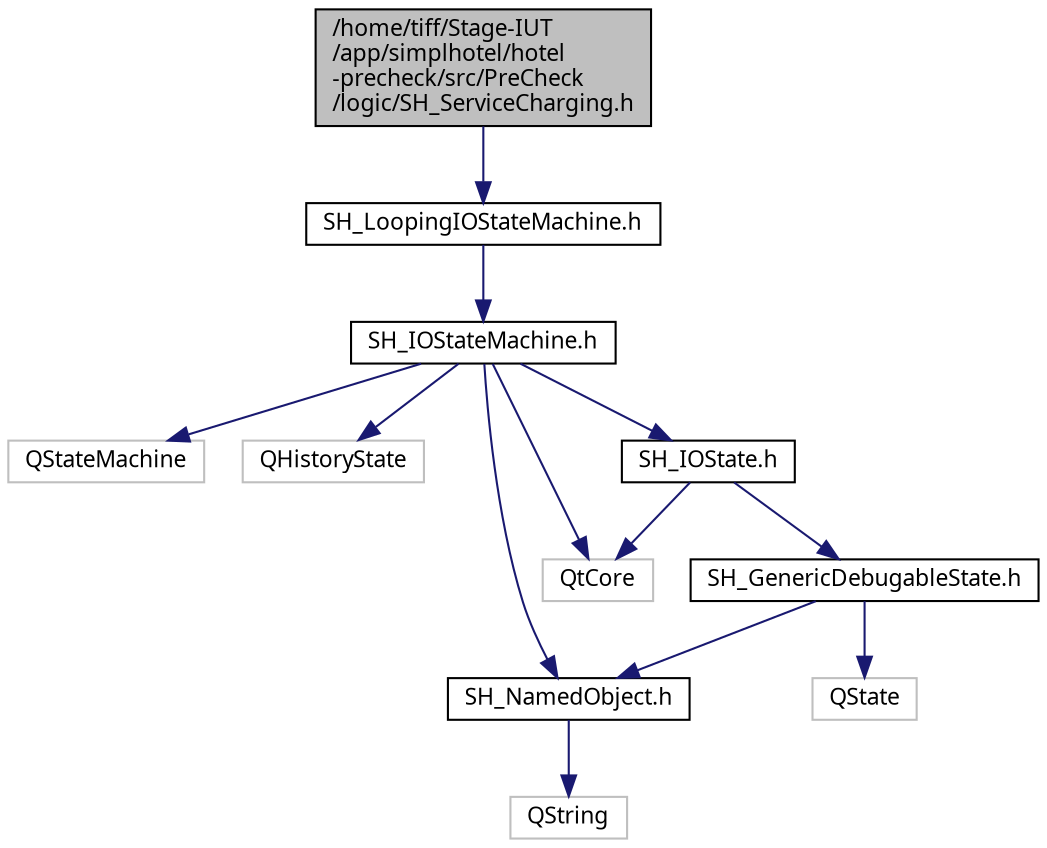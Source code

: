 digraph "/home/tiff/Stage-IUT/app/simplhotel/hotel-precheck/src/PreCheck/logic/SH_ServiceCharging.h"
{
 // INTERACTIVE_SVG=YES
  bgcolor="transparent";
  edge [fontname="Verdana",fontsize="11",labelfontname="Verdana",labelfontsize="11"];
  node [fontname="Verdana",fontsize="11",shape=record];
  Node1 [label="/home/tiff/Stage-IUT\l/app/simplhotel/hotel\l-precheck/src/PreCheck\l/logic/SH_ServiceCharging.h",height=0.2,width=0.4,color="black", fillcolor="grey75", style="filled" fontcolor="black"];
  Node1 -> Node2 [color="midnightblue",fontsize="11",style="solid"];
  Node2 [label="SH_LoopingIOStateMachine.h",height=0.2,width=0.4,color="black",URL="$SH__LoopingIOStateMachine_8h.html"];
  Node2 -> Node3 [color="midnightblue",fontsize="11",style="solid"];
  Node3 [label="SH_IOStateMachine.h",height=0.2,width=0.4,color="black",URL="$SH__IOStateMachine_8h.html"];
  Node3 -> Node4 [color="midnightblue",fontsize="11",style="solid"];
  Node4 [label="QStateMachine",height=0.2,width=0.4,color="grey75"];
  Node3 -> Node5 [color="midnightblue",fontsize="11",style="solid"];
  Node5 [label="QHistoryState",height=0.2,width=0.4,color="grey75"];
  Node3 -> Node6 [color="midnightblue",fontsize="11",style="solid"];
  Node6 [label="QtCore",height=0.2,width=0.4,color="grey75"];
  Node3 -> Node7 [color="midnightblue",fontsize="11",style="solid"];
  Node7 [label="SH_NamedObject.h",height=0.2,width=0.4,color="black",URL="$SH__NamedObject_8h.html"];
  Node7 -> Node8 [color="midnightblue",fontsize="11",style="solid"];
  Node8 [label="QString",height=0.2,width=0.4,color="grey75"];
  Node3 -> Node9 [color="midnightblue",fontsize="11",style="solid"];
  Node9 [label="SH_IOState.h",height=0.2,width=0.4,color="black",URL="$SH__IOState_8h.html"];
  Node9 -> Node10 [color="midnightblue",fontsize="11",style="solid"];
  Node10 [label="SH_GenericDebugableState.h",height=0.2,width=0.4,color="black",URL="$SH__GenericDebugableState_8h.html"];
  Node10 -> Node11 [color="midnightblue",fontsize="11",style="solid"];
  Node11 [label="QState",height=0.2,width=0.4,color="grey75"];
  Node10 -> Node7 [color="midnightblue",fontsize="11",style="solid"];
  Node9 -> Node6 [color="midnightblue",fontsize="11",style="solid"];
}
